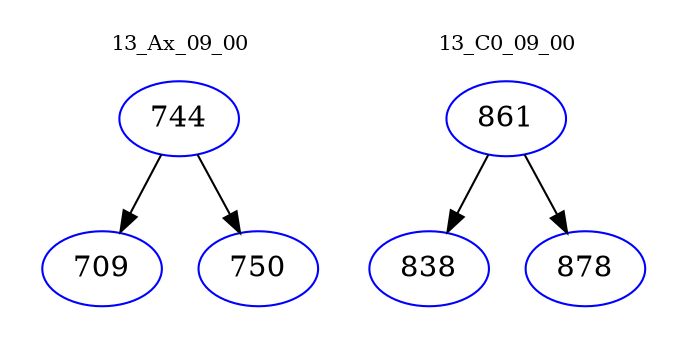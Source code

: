 digraph{
subgraph cluster_0 {
color = white
label = "13_Ax_09_00";
fontsize=10;
T0_744 [label="744", color="blue"]
T0_744 -> T0_709 [color="black"]
T0_709 [label="709", color="blue"]
T0_744 -> T0_750 [color="black"]
T0_750 [label="750", color="blue"]
}
subgraph cluster_1 {
color = white
label = "13_C0_09_00";
fontsize=10;
T1_861 [label="861", color="blue"]
T1_861 -> T1_838 [color="black"]
T1_838 [label="838", color="blue"]
T1_861 -> T1_878 [color="black"]
T1_878 [label="878", color="blue"]
}
}

